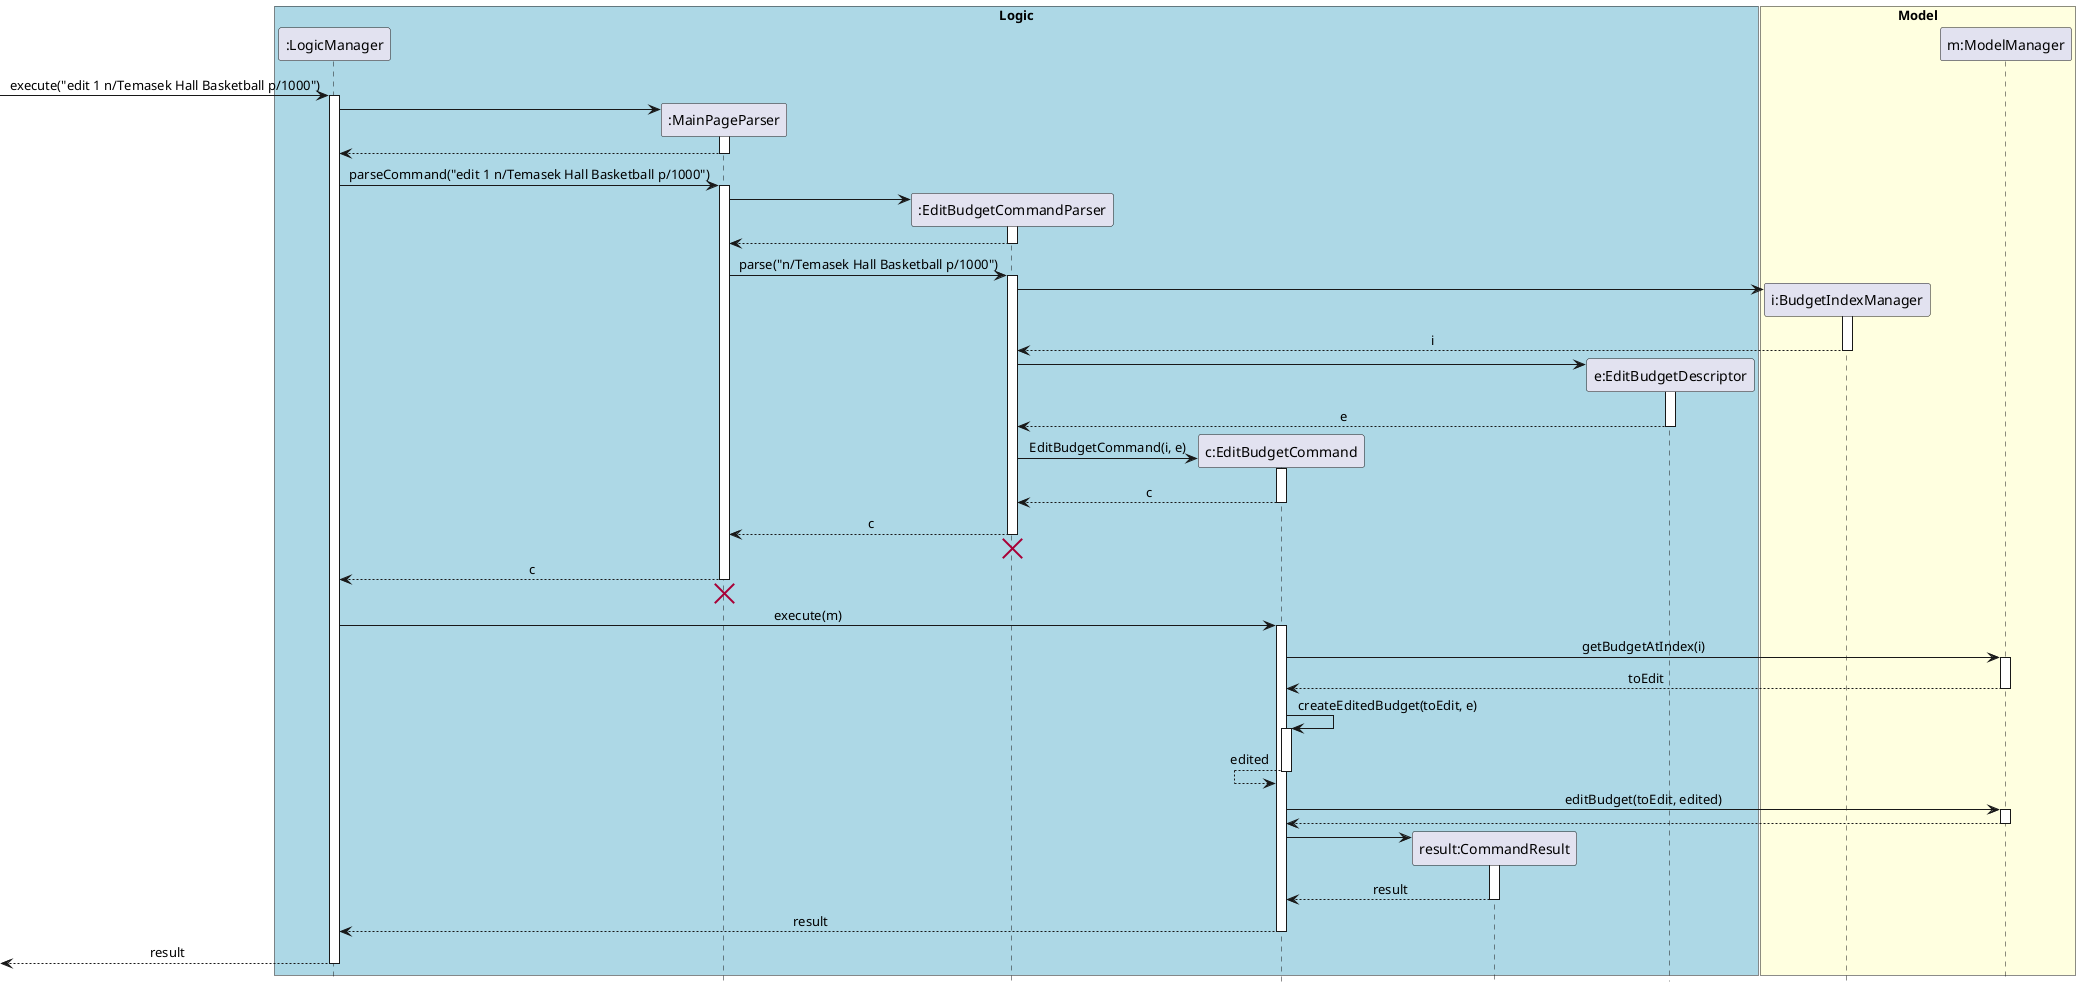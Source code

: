 @startuml
skinparam Sequence {
    MessageAlign center
}
hide footbox
box "Logic" #LightBlue
participant ":LogicManager" as LM
participant ":MainPageParser" as MPP
participant ":EditBudgetCommandParser" as EBCP
participant "c:EditBudgetCommand" as EBC
participant "result:CommandResult" as CR
participant "e:EditBudgetDescriptor" as EBD
end box

box "Model" #LightYellow
participant "i:BudgetIndexManager" as BI
participant "m:ModelManager" as M
end box

[-> LM : execute("edit 1 n/Temasek Hall Basketball p/1000")
activate LM
create MPP
LM -> MPP
activate MPP
LM <-- MPP
deactivate MPP
LM -> MPP : parseCommand("edit 1 n/Temasek Hall Basketball p/1000")
activate MPP

create EBCP
MPP -> EBCP
activate EBCP
MPP <-- EBCP
deactivate EBCP
MPP -> EBCP : parse("n/Temasek Hall Basketball p/1000")
activate EBCP

create BI
EBCP -> BI
activate BI
EBCP <-- BI : i
deactivate BI

create EBD
EBCP -> EBD
activate EBD
EBCP <-- EBD : e
deactivate EBD

create EBC
EBCP -> EBC : EditBudgetCommand(i, e)
activate EBC
EBCP <-- EBC : c
deactivate EBC
MPP <-- EBCP : c
deactivate EBCP
MPP <-[hidden]- EBCP
destroy EBCP

deactivate EBCP
LM <-- MPP : c
deactivate MPP
LM <-[hidden]- MPP
destroy MPP

LM -> EBC: execute(m)

activate EBC
EBC -> M: getBudgetAtIndex(i)
activate M
EBC <-- M : toEdit
deactivate M


EBC -> EBC: createEditedBudget(toEdit, e)
activate EBC
EBC <-- EBC: edited
deactivate EBC

EBC -> M : editBudget(toEdit, edited)
activate M
EBC <-- M
deactivate M

create CR
EBC -> CR
activate CR
EBC <-- CR : result
deactivate CR

LM <-- EBC: result
deactivate EBC
[<-- LM: result
deactivate LM

@enduml

